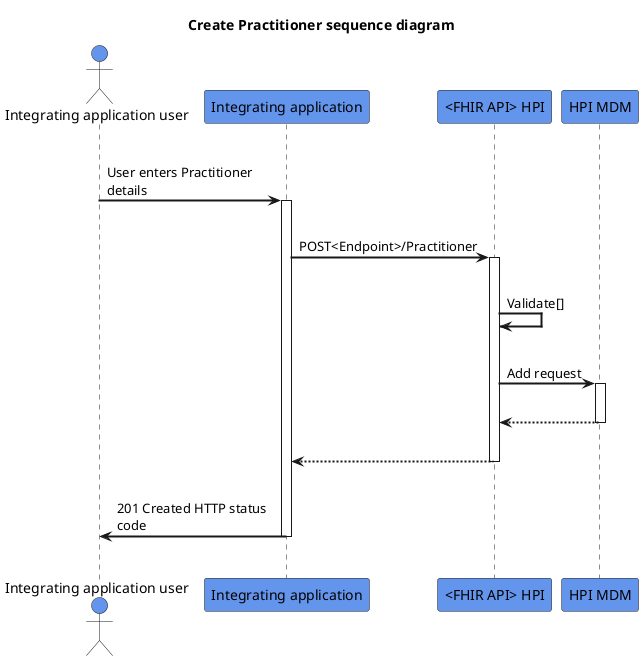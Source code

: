 @startuml
skinparam sequenceArrowThickness 2
skinparam roundcorner 5
skinparam maxmessagesize 180
skinparam sequenceParticipant bold
title Create Practitioner sequence diagram
actor "Integrating application user" as User #CornflowerBlue
participant "Integrating application" as A #CornflowerBlue
participant "<FHIR API> HPI" as B #CornflowerBlue
participant "HPI MDM" as C #CornflowerBlue
|||
User -> A: User enters Practitioner details
activate A
|||
A -> B: POST<Endpoint>/Practitioner
activate B
|||
B -> B: Validate[]
|||
B -> C: Add request
activate C
|||
C -[dashed]-> B:  
deactivate C
|||
B -[dashed]-> A:
deactivate B
|||
A -> User: 201 Created HTTP status code
deactivate A
|||
@enduml

